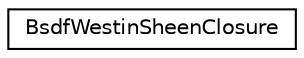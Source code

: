digraph G
{
  edge [fontname="Helvetica",fontsize="10",labelfontname="Helvetica",labelfontsize="10"];
  node [fontname="Helvetica",fontsize="10",shape=record];
  rankdir=LR;
  Node1 [label="BsdfWestinSheenClosure",height=0.2,width=0.4,color="black", fillcolor="white", style="filled",URL="$da/d0c/structBsdfWestinSheenClosure.html"];
}
